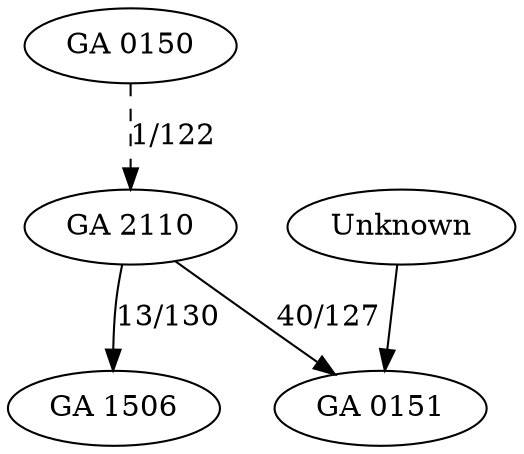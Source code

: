 digraph G {
    rankdir="TB";
    node [shape="ellipse"]
    "GA 0150"
    "Unknown"
    "GA 0150" -> "GA 2110" [label="1/122" style="dashed"];
    "Unknown" -> "GA 0151"
    "GA 2110" -> "GA 1506" [label="13/130"];
    "GA 2110" -> "GA 0151" [label="40/127"];
}
